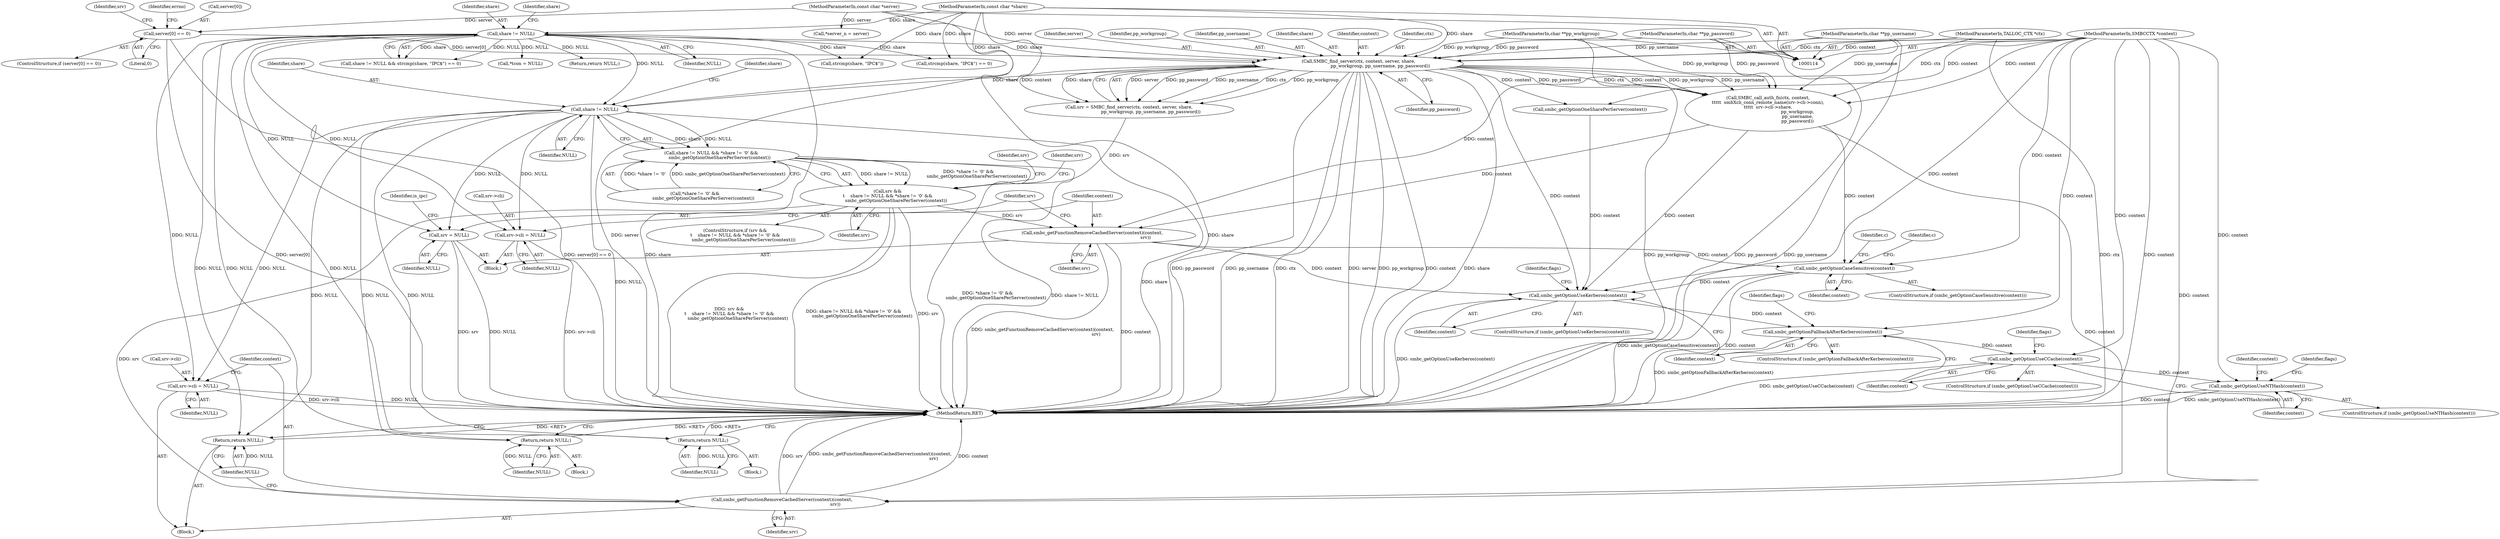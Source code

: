 digraph "0_samba_1ba49b8f389eda3414b14410c7fbcb4041ca06b1@pointer" {
"1000206" [label="(Call,share != NULL)"];
"1000194" [label="(Call,SMBC_find_server(ctx, context, server, share,\n                               pp_workgroup, pp_username, pp_password))"];
"1000115" [label="(MethodParameterIn,TALLOC_CTX *ctx)"];
"1000116" [label="(MethodParameterIn,SMBCCTX *context)"];
"1000181" [label="(Call,server[0] == 0)"];
"1000118" [label="(MethodParameterIn,const char *server)"];
"1000146" [label="(Call,share != NULL)"];
"1000120" [label="(MethodParameterIn,const char *share)"];
"1000121" [label="(MethodParameterIn,char **pp_workgroup)"];
"1000122" [label="(MethodParameterIn,char **pp_username)"];
"1000123" [label="(MethodParameterIn,char **pp_password)"];
"1000205" [label="(Call,share != NULL && *share != '\0' &&\n            smbc_getOptionOneSharePerServer(context))"];
"1000203" [label="(Call,srv &&\n\t    share != NULL && *share != '\0' &&\n            smbc_getOptionOneSharePerServer(context))"];
"1000266" [label="(Call,smbc_getFunctionRemoveCachedServer(context)(context,\n                                                                            srv))"];
"1000308" [label="(Call,smbc_getFunctionRemoveCachedServer(context)(context,\n                                                                            srv))"];
"1000343" [label="(Call,smbc_getOptionCaseSensitive(context))"];
"1000454" [label="(Call,smbc_getOptionUseKerberos(context))"];
"1000461" [label="(Call,smbc_getOptionFallbackAfterKerberos(context))"];
"1000468" [label="(Call,smbc_getOptionUseCCache(context))"];
"1000475" [label="(Call,smbc_getOptionUseNTHash(context))"];
"1000261" [label="(Call,srv->cli = NULL)"];
"1000269" [label="(Return,return NULL;)"];
"1000303" [label="(Call,srv->cli = NULL)"];
"1000311" [label="(Call,srv = NULL)"];
"1000416" [label="(Return,return NULL;)"];
"1000434" [label="(Return,return NULL;)"];
"1000120" [label="(MethodParameterIn,const char *share)"];
"1000307" [label="(Identifier,NULL)"];
"1000193" [label="(Identifier,srv)"];
"1000202" [label="(ControlStructure,if (srv &&\n\t    share != NULL && *share != '\0' &&\n            smbc_getOptionOneSharePerServer(context)))"];
"1000269" [label="(Return,return NULL;)"];
"1000479" [label="(Identifier,flags)"];
"1000415" [label="(Block,)"];
"1000212" [label="(Identifier,share)"];
"1000194" [label="(Call,SMBC_find_server(ctx, context, server, share,\n                               pp_workgroup, pp_username, pp_password))"];
"1000139" [label="(Call,*server_n = server)"];
"1000262" [label="(Call,srv->cli)"];
"1000461" [label="(Call,smbc_getOptionFallbackAfterKerberos(context))"];
"1000188" [label="(Identifier,errno)"];
"1000454" [label="(Call,smbc_getOptionUseKerberos(context))"];
"1000221" [label="(Identifier,srv)"];
"1000200" [label="(Identifier,pp_username)"];
"1000267" [label="(Identifier,context)"];
"1000352" [label="(Identifier,c)"];
"1000405" [label="(Identifier,srv)"];
"1000434" [label="(Return,return NULL;)"];
"1000475" [label="(Call,smbc_getOptionUseNTHash(context))"];
"1000203" [label="(Call,srv &&\n\t    share != NULL && *share != '\0' &&\n            smbc_getOptionOneSharePerServer(context))"];
"1000181" [label="(Call,server[0] == 0)"];
"1000204" [label="(Identifier,srv)"];
"1000261" [label="(Call,srv->cli = NULL)"];
"1000214" [label="(Call,smbc_getOptionOneSharePerServer(context))"];
"1000147" [label="(Identifier,share)"];
"1000146" [label="(Call,share != NULL)"];
"1000435" [label="(Identifier,NULL)"];
"1000268" [label="(Identifier,srv)"];
"1000198" [label="(Identifier,share)"];
"1000122" [label="(MethodParameterIn,char **pp_username)"];
"1000224" [label="(Call,SMBC_call_auth_fn(ctx, context,\n\t\t\t\t\t  smbXcli_conn_remote_name(srv->cli->conn),\n\t\t\t\t\t  srv->cli->share,\n                                          pp_workgroup,\n                                          pp_username,\n                                          pp_password))"];
"1000474" [label="(ControlStructure,if (smbc_getOptionUseNTHash(context)))"];
"1000342" [label="(ControlStructure,if (smbc_getOptionCaseSensitive(context)))"];
"1000311" [label="(Call,srv = NULL)"];
"1000304" [label="(Call,srv->cli)"];
"1000266" [label="(Call,smbc_getFunctionRemoveCachedServer(context)(context,\n                                                                            srv))"];
"1000270" [label="(Identifier,NULL)"];
"1000115" [label="(MethodParameterIn,TALLOC_CTX *ctx)"];
"1000496" [label="(MethodReturn,RET)"];
"1000416" [label="(Return,return NULL;)"];
"1000315" [label="(Identifier,is_ipc)"];
"1000196" [label="(Identifier,context)"];
"1000309" [label="(Identifier,context)"];
"1000488" [label="(Identifier,context)"];
"1000150" [label="(Call,strcmp(share, \"IPC$\"))"];
"1000347" [label="(Identifier,c)"];
"1000472" [label="(Identifier,flags)"];
"1000476" [label="(Identifier,context)"];
"1000458" [label="(Identifier,flags)"];
"1000265" [label="(Identifier,NULL)"];
"1000151" [label="(Identifier,share)"];
"1000460" [label="(ControlStructure,if (smbc_getOptionFallbackAfterKerberos(context)))"];
"1000430" [label="(Block,)"];
"1000303" [label="(Call,srv->cli = NULL)"];
"1000294" [label="(Block,)"];
"1000192" [label="(Call,srv = SMBC_find_server(ctx, context, server, share,\n                               pp_workgroup, pp_username, pp_password))"];
"1000195" [label="(Identifier,ctx)"];
"1000182" [label="(Call,server[0])"];
"1000343" [label="(Call,smbc_getOptionCaseSensitive(context))"];
"1000417" [label="(Identifier,NULL)"];
"1000453" [label="(ControlStructure,if (smbc_getOptionUseKerberos(context)))"];
"1000148" [label="(Identifier,NULL)"];
"1000469" [label="(Identifier,context)"];
"1000123" [label="(MethodParameterIn,char **pp_password)"];
"1000209" [label="(Call,*share != '\0' &&\n            smbc_getOptionOneSharePerServer(context))"];
"1000455" [label="(Identifier,context)"];
"1000206" [label="(Call,share != NULL)"];
"1000145" [label="(Call,share != NULL && strcmp(share, \"IPC$\") == 0)"];
"1000205" [label="(Call,share != NULL && *share != '\0' &&\n            smbc_getOptionOneSharePerServer(context))"];
"1000207" [label="(Identifier,share)"];
"1000185" [label="(Literal,0)"];
"1000312" [label="(Identifier,srv)"];
"1000465" [label="(Identifier,flags)"];
"1000308" [label="(Call,smbc_getFunctionRemoveCachedServer(context)(context,\n                                                                            srv))"];
"1000149" [label="(Call,strcmp(share, \"IPC$\") == 0)"];
"1000121" [label="(MethodParameterIn,char **pp_workgroup)"];
"1000201" [label="(Identifier,pp_password)"];
"1000467" [label="(ControlStructure,if (smbc_getOptionUseCCache(context)))"];
"1000253" [label="(Block,)"];
"1000167" [label="(Call,*tcon = NULL)"];
"1000462" [label="(Identifier,context)"];
"1000208" [label="(Identifier,NULL)"];
"1000197" [label="(Identifier,server)"];
"1000180" [label="(ControlStructure,if (server[0] == 0))"];
"1000118" [label="(MethodParameterIn,const char *server)"];
"1000190" [label="(Return,return NULL;)"];
"1000313" [label="(Identifier,NULL)"];
"1000310" [label="(Identifier,srv)"];
"1000468" [label="(Call,smbc_getOptionUseCCache(context))"];
"1000116" [label="(MethodParameterIn,SMBCCTX *context)"];
"1000199" [label="(Identifier,pp_workgroup)"];
"1000344" [label="(Identifier,context)"];
"1000206" -> "1000205"  [label="AST: "];
"1000206" -> "1000208"  [label="CFG: "];
"1000207" -> "1000206"  [label="AST: "];
"1000208" -> "1000206"  [label="AST: "];
"1000212" -> "1000206"  [label="CFG: "];
"1000205" -> "1000206"  [label="CFG: "];
"1000206" -> "1000496"  [label="DDG: NULL"];
"1000206" -> "1000496"  [label="DDG: share"];
"1000206" -> "1000205"  [label="DDG: share"];
"1000206" -> "1000205"  [label="DDG: NULL"];
"1000194" -> "1000206"  [label="DDG: share"];
"1000120" -> "1000206"  [label="DDG: share"];
"1000146" -> "1000206"  [label="DDG: NULL"];
"1000206" -> "1000261"  [label="DDG: NULL"];
"1000206" -> "1000269"  [label="DDG: NULL"];
"1000206" -> "1000303"  [label="DDG: NULL"];
"1000206" -> "1000311"  [label="DDG: NULL"];
"1000206" -> "1000416"  [label="DDG: NULL"];
"1000206" -> "1000434"  [label="DDG: NULL"];
"1000194" -> "1000192"  [label="AST: "];
"1000194" -> "1000201"  [label="CFG: "];
"1000195" -> "1000194"  [label="AST: "];
"1000196" -> "1000194"  [label="AST: "];
"1000197" -> "1000194"  [label="AST: "];
"1000198" -> "1000194"  [label="AST: "];
"1000199" -> "1000194"  [label="AST: "];
"1000200" -> "1000194"  [label="AST: "];
"1000201" -> "1000194"  [label="AST: "];
"1000192" -> "1000194"  [label="CFG: "];
"1000194" -> "1000496"  [label="DDG: pp_password"];
"1000194" -> "1000496"  [label="DDG: pp_username"];
"1000194" -> "1000496"  [label="DDG: ctx"];
"1000194" -> "1000496"  [label="DDG: server"];
"1000194" -> "1000496"  [label="DDG: pp_workgroup"];
"1000194" -> "1000496"  [label="DDG: context"];
"1000194" -> "1000496"  [label="DDG: share"];
"1000194" -> "1000192"  [label="DDG: server"];
"1000194" -> "1000192"  [label="DDG: pp_password"];
"1000194" -> "1000192"  [label="DDG: pp_username"];
"1000194" -> "1000192"  [label="DDG: ctx"];
"1000194" -> "1000192"  [label="DDG: pp_workgroup"];
"1000194" -> "1000192"  [label="DDG: context"];
"1000194" -> "1000192"  [label="DDG: share"];
"1000115" -> "1000194"  [label="DDG: ctx"];
"1000116" -> "1000194"  [label="DDG: context"];
"1000181" -> "1000194"  [label="DDG: server[0]"];
"1000118" -> "1000194"  [label="DDG: server"];
"1000146" -> "1000194"  [label="DDG: share"];
"1000120" -> "1000194"  [label="DDG: share"];
"1000121" -> "1000194"  [label="DDG: pp_workgroup"];
"1000122" -> "1000194"  [label="DDG: pp_username"];
"1000123" -> "1000194"  [label="DDG: pp_password"];
"1000194" -> "1000214"  [label="DDG: context"];
"1000194" -> "1000224"  [label="DDG: ctx"];
"1000194" -> "1000224"  [label="DDG: context"];
"1000194" -> "1000224"  [label="DDG: pp_workgroup"];
"1000194" -> "1000224"  [label="DDG: pp_username"];
"1000194" -> "1000224"  [label="DDG: pp_password"];
"1000194" -> "1000454"  [label="DDG: context"];
"1000115" -> "1000114"  [label="AST: "];
"1000115" -> "1000496"  [label="DDG: ctx"];
"1000115" -> "1000224"  [label="DDG: ctx"];
"1000116" -> "1000114"  [label="AST: "];
"1000116" -> "1000496"  [label="DDG: context"];
"1000116" -> "1000214"  [label="DDG: context"];
"1000116" -> "1000224"  [label="DDG: context"];
"1000116" -> "1000266"  [label="DDG: context"];
"1000116" -> "1000308"  [label="DDG: context"];
"1000116" -> "1000343"  [label="DDG: context"];
"1000116" -> "1000454"  [label="DDG: context"];
"1000116" -> "1000461"  [label="DDG: context"];
"1000116" -> "1000468"  [label="DDG: context"];
"1000116" -> "1000475"  [label="DDG: context"];
"1000181" -> "1000180"  [label="AST: "];
"1000181" -> "1000185"  [label="CFG: "];
"1000182" -> "1000181"  [label="AST: "];
"1000185" -> "1000181"  [label="AST: "];
"1000188" -> "1000181"  [label="CFG: "];
"1000193" -> "1000181"  [label="CFG: "];
"1000181" -> "1000496"  [label="DDG: server[0]"];
"1000181" -> "1000496"  [label="DDG: server[0] == 0"];
"1000118" -> "1000181"  [label="DDG: server"];
"1000118" -> "1000114"  [label="AST: "];
"1000118" -> "1000496"  [label="DDG: server"];
"1000118" -> "1000139"  [label="DDG: server"];
"1000146" -> "1000145"  [label="AST: "];
"1000146" -> "1000148"  [label="CFG: "];
"1000147" -> "1000146"  [label="AST: "];
"1000148" -> "1000146"  [label="AST: "];
"1000151" -> "1000146"  [label="CFG: "];
"1000145" -> "1000146"  [label="CFG: "];
"1000146" -> "1000496"  [label="DDG: share"];
"1000146" -> "1000145"  [label="DDG: share"];
"1000146" -> "1000145"  [label="DDG: NULL"];
"1000120" -> "1000146"  [label="DDG: share"];
"1000146" -> "1000149"  [label="DDG: share"];
"1000146" -> "1000150"  [label="DDG: share"];
"1000146" -> "1000167"  [label="DDG: NULL"];
"1000146" -> "1000190"  [label="DDG: NULL"];
"1000146" -> "1000261"  [label="DDG: NULL"];
"1000146" -> "1000269"  [label="DDG: NULL"];
"1000146" -> "1000303"  [label="DDG: NULL"];
"1000146" -> "1000311"  [label="DDG: NULL"];
"1000146" -> "1000416"  [label="DDG: NULL"];
"1000146" -> "1000434"  [label="DDG: NULL"];
"1000120" -> "1000114"  [label="AST: "];
"1000120" -> "1000496"  [label="DDG: share"];
"1000120" -> "1000149"  [label="DDG: share"];
"1000120" -> "1000150"  [label="DDG: share"];
"1000121" -> "1000114"  [label="AST: "];
"1000121" -> "1000496"  [label="DDG: pp_workgroup"];
"1000121" -> "1000224"  [label="DDG: pp_workgroup"];
"1000122" -> "1000114"  [label="AST: "];
"1000122" -> "1000496"  [label="DDG: pp_username"];
"1000122" -> "1000224"  [label="DDG: pp_username"];
"1000123" -> "1000114"  [label="AST: "];
"1000123" -> "1000496"  [label="DDG: pp_password"];
"1000123" -> "1000224"  [label="DDG: pp_password"];
"1000205" -> "1000203"  [label="AST: "];
"1000205" -> "1000209"  [label="CFG: "];
"1000209" -> "1000205"  [label="AST: "];
"1000203" -> "1000205"  [label="CFG: "];
"1000205" -> "1000496"  [label="DDG: *share != '\0' &&\n            smbc_getOptionOneSharePerServer(context)"];
"1000205" -> "1000496"  [label="DDG: share != NULL"];
"1000205" -> "1000203"  [label="DDG: share != NULL"];
"1000205" -> "1000203"  [label="DDG: *share != '\0' &&\n            smbc_getOptionOneSharePerServer(context)"];
"1000209" -> "1000205"  [label="DDG: *share != '\0'"];
"1000209" -> "1000205"  [label="DDG: smbc_getOptionOneSharePerServer(context)"];
"1000203" -> "1000202"  [label="AST: "];
"1000203" -> "1000204"  [label="CFG: "];
"1000204" -> "1000203"  [label="AST: "];
"1000221" -> "1000203"  [label="CFG: "];
"1000405" -> "1000203"  [label="CFG: "];
"1000203" -> "1000496"  [label="DDG: srv &&\n\t    share != NULL && *share != '\0' &&\n            smbc_getOptionOneSharePerServer(context)"];
"1000203" -> "1000496"  [label="DDG: share != NULL && *share != '\0' &&\n            smbc_getOptionOneSharePerServer(context)"];
"1000203" -> "1000496"  [label="DDG: srv"];
"1000192" -> "1000203"  [label="DDG: srv"];
"1000203" -> "1000266"  [label="DDG: srv"];
"1000203" -> "1000308"  [label="DDG: srv"];
"1000266" -> "1000253"  [label="AST: "];
"1000266" -> "1000268"  [label="CFG: "];
"1000267" -> "1000266"  [label="AST: "];
"1000268" -> "1000266"  [label="AST: "];
"1000270" -> "1000266"  [label="CFG: "];
"1000266" -> "1000496"  [label="DDG: context"];
"1000266" -> "1000496"  [label="DDG: srv"];
"1000266" -> "1000496"  [label="DDG: smbc_getFunctionRemoveCachedServer(context)(context,\n                                                                            srv)"];
"1000224" -> "1000266"  [label="DDG: context"];
"1000308" -> "1000294"  [label="AST: "];
"1000308" -> "1000310"  [label="CFG: "];
"1000309" -> "1000308"  [label="AST: "];
"1000310" -> "1000308"  [label="AST: "];
"1000312" -> "1000308"  [label="CFG: "];
"1000308" -> "1000496"  [label="DDG: context"];
"1000308" -> "1000496"  [label="DDG: smbc_getFunctionRemoveCachedServer(context)(context,\n                                                                            srv)"];
"1000224" -> "1000308"  [label="DDG: context"];
"1000308" -> "1000343"  [label="DDG: context"];
"1000308" -> "1000454"  [label="DDG: context"];
"1000343" -> "1000342"  [label="AST: "];
"1000343" -> "1000344"  [label="CFG: "];
"1000344" -> "1000343"  [label="AST: "];
"1000347" -> "1000343"  [label="CFG: "];
"1000352" -> "1000343"  [label="CFG: "];
"1000343" -> "1000496"  [label="DDG: context"];
"1000343" -> "1000496"  [label="DDG: smbc_getOptionCaseSensitive(context)"];
"1000224" -> "1000343"  [label="DDG: context"];
"1000343" -> "1000454"  [label="DDG: context"];
"1000454" -> "1000453"  [label="AST: "];
"1000454" -> "1000455"  [label="CFG: "];
"1000455" -> "1000454"  [label="AST: "];
"1000458" -> "1000454"  [label="CFG: "];
"1000462" -> "1000454"  [label="CFG: "];
"1000454" -> "1000496"  [label="DDG: smbc_getOptionUseKerberos(context)"];
"1000224" -> "1000454"  [label="DDG: context"];
"1000214" -> "1000454"  [label="DDG: context"];
"1000454" -> "1000461"  [label="DDG: context"];
"1000461" -> "1000460"  [label="AST: "];
"1000461" -> "1000462"  [label="CFG: "];
"1000462" -> "1000461"  [label="AST: "];
"1000465" -> "1000461"  [label="CFG: "];
"1000469" -> "1000461"  [label="CFG: "];
"1000461" -> "1000496"  [label="DDG: smbc_getOptionFallbackAfterKerberos(context)"];
"1000461" -> "1000468"  [label="DDG: context"];
"1000468" -> "1000467"  [label="AST: "];
"1000468" -> "1000469"  [label="CFG: "];
"1000469" -> "1000468"  [label="AST: "];
"1000472" -> "1000468"  [label="CFG: "];
"1000476" -> "1000468"  [label="CFG: "];
"1000468" -> "1000496"  [label="DDG: smbc_getOptionUseCCache(context)"];
"1000468" -> "1000475"  [label="DDG: context"];
"1000475" -> "1000474"  [label="AST: "];
"1000475" -> "1000476"  [label="CFG: "];
"1000476" -> "1000475"  [label="AST: "];
"1000479" -> "1000475"  [label="CFG: "];
"1000488" -> "1000475"  [label="CFG: "];
"1000475" -> "1000496"  [label="DDG: context"];
"1000475" -> "1000496"  [label="DDG: smbc_getOptionUseNTHash(context)"];
"1000261" -> "1000253"  [label="AST: "];
"1000261" -> "1000265"  [label="CFG: "];
"1000262" -> "1000261"  [label="AST: "];
"1000265" -> "1000261"  [label="AST: "];
"1000267" -> "1000261"  [label="CFG: "];
"1000261" -> "1000496"  [label="DDG: NULL"];
"1000261" -> "1000496"  [label="DDG: srv->cli"];
"1000269" -> "1000253"  [label="AST: "];
"1000269" -> "1000270"  [label="CFG: "];
"1000270" -> "1000269"  [label="AST: "];
"1000496" -> "1000269"  [label="CFG: "];
"1000269" -> "1000496"  [label="DDG: <RET>"];
"1000270" -> "1000269"  [label="DDG: NULL"];
"1000303" -> "1000294"  [label="AST: "];
"1000303" -> "1000307"  [label="CFG: "];
"1000304" -> "1000303"  [label="AST: "];
"1000307" -> "1000303"  [label="AST: "];
"1000309" -> "1000303"  [label="CFG: "];
"1000303" -> "1000496"  [label="DDG: srv->cli"];
"1000311" -> "1000294"  [label="AST: "];
"1000311" -> "1000313"  [label="CFG: "];
"1000312" -> "1000311"  [label="AST: "];
"1000313" -> "1000311"  [label="AST: "];
"1000315" -> "1000311"  [label="CFG: "];
"1000311" -> "1000496"  [label="DDG: srv"];
"1000311" -> "1000496"  [label="DDG: NULL"];
"1000416" -> "1000415"  [label="AST: "];
"1000416" -> "1000417"  [label="CFG: "];
"1000417" -> "1000416"  [label="AST: "];
"1000496" -> "1000416"  [label="CFG: "];
"1000416" -> "1000496"  [label="DDG: <RET>"];
"1000417" -> "1000416"  [label="DDG: NULL"];
"1000434" -> "1000430"  [label="AST: "];
"1000434" -> "1000435"  [label="CFG: "];
"1000435" -> "1000434"  [label="AST: "];
"1000496" -> "1000434"  [label="CFG: "];
"1000434" -> "1000496"  [label="DDG: <RET>"];
"1000435" -> "1000434"  [label="DDG: NULL"];
}
